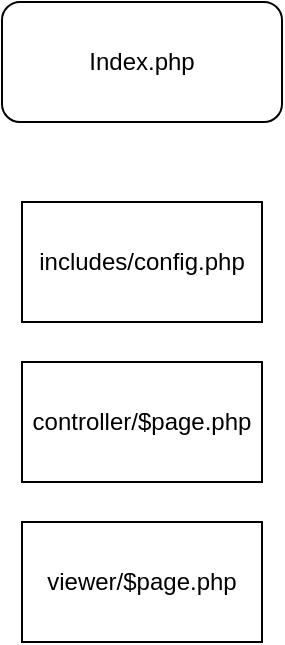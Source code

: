 <mxfile version="21.6.1" type="device">
  <diagram name="Page-1" id="K-Z6VF7usLh8He0_qhXx">
    <mxGraphModel dx="1232" dy="1124" grid="1" gridSize="10" guides="1" tooltips="1" connect="1" arrows="1" fold="1" page="1" pageScale="1" pageWidth="1100" pageHeight="850" math="0" shadow="0">
      <root>
        <mxCell id="0" />
        <mxCell id="1" parent="0" />
        <mxCell id="onRPUo4Irr8RPfd1ufVu-1" value="Index.php" style="rounded=1;whiteSpace=wrap;html=1;" vertex="1" parent="1">
          <mxGeometry x="480" y="30" width="140" height="60" as="geometry" />
        </mxCell>
        <mxCell id="onRPUo4Irr8RPfd1ufVu-6" value="includes/config.php" style="rounded=0;whiteSpace=wrap;html=1;" vertex="1" parent="1">
          <mxGeometry x="490" y="130" width="120" height="60" as="geometry" />
        </mxCell>
        <mxCell id="onRPUo4Irr8RPfd1ufVu-7" value="controller/$page.php" style="rounded=0;whiteSpace=wrap;html=1;" vertex="1" parent="1">
          <mxGeometry x="490" y="210" width="120" height="60" as="geometry" />
        </mxCell>
        <mxCell id="onRPUo4Irr8RPfd1ufVu-8" value="viewer/$page.php" style="rounded=0;whiteSpace=wrap;html=1;" vertex="1" parent="1">
          <mxGeometry x="490" y="290" width="120" height="60" as="geometry" />
        </mxCell>
      </root>
    </mxGraphModel>
  </diagram>
</mxfile>
